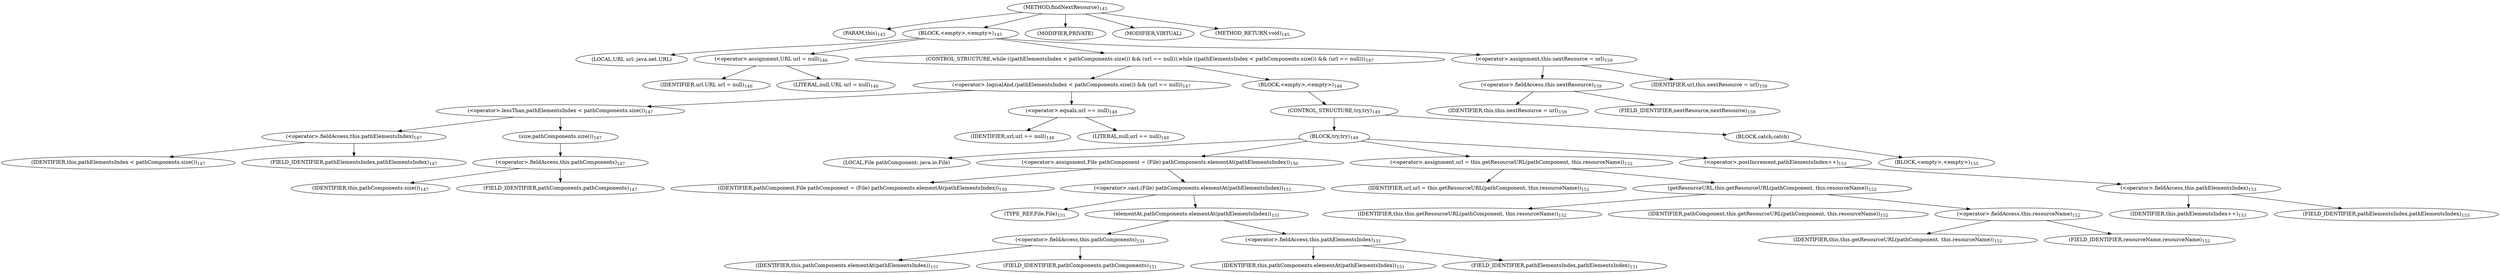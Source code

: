 digraph "findNextResource" {  
"232" [label = <(METHOD,findNextResource)<SUB>145</SUB>> ]
"13" [label = <(PARAM,this)<SUB>145</SUB>> ]
"233" [label = <(BLOCK,&lt;empty&gt;,&lt;empty&gt;)<SUB>145</SUB>> ]
"234" [label = <(LOCAL,URL url: java.net.URL)> ]
"235" [label = <(&lt;operator&gt;.assignment,URL url = null)<SUB>146</SUB>> ]
"236" [label = <(IDENTIFIER,url,URL url = null)<SUB>146</SUB>> ]
"237" [label = <(LITERAL,null,URL url = null)<SUB>146</SUB>> ]
"238" [label = <(CONTROL_STRUCTURE,while ((pathElementsIndex &lt; pathComponents.size()) &amp;&amp; (url == null)),while ((pathElementsIndex &lt; pathComponents.size()) &amp;&amp; (url == null)))<SUB>147</SUB>> ]
"239" [label = <(&lt;operator&gt;.logicalAnd,(pathElementsIndex &lt; pathComponents.size()) &amp;&amp; (url == null))<SUB>147</SUB>> ]
"240" [label = <(&lt;operator&gt;.lessThan,pathElementsIndex &lt; pathComponents.size())<SUB>147</SUB>> ]
"241" [label = <(&lt;operator&gt;.fieldAccess,this.pathElementsIndex)<SUB>147</SUB>> ]
"242" [label = <(IDENTIFIER,this,pathElementsIndex &lt; pathComponents.size())<SUB>147</SUB>> ]
"243" [label = <(FIELD_IDENTIFIER,pathElementsIndex,pathElementsIndex)<SUB>147</SUB>> ]
"244" [label = <(size,pathComponents.size())<SUB>147</SUB>> ]
"245" [label = <(&lt;operator&gt;.fieldAccess,this.pathComponents)<SUB>147</SUB>> ]
"246" [label = <(IDENTIFIER,this,pathComponents.size())<SUB>147</SUB>> ]
"247" [label = <(FIELD_IDENTIFIER,pathComponents,pathComponents)<SUB>147</SUB>> ]
"248" [label = <(&lt;operator&gt;.equals,url == null)<SUB>148</SUB>> ]
"249" [label = <(IDENTIFIER,url,url == null)<SUB>148</SUB>> ]
"250" [label = <(LITERAL,null,url == null)<SUB>148</SUB>> ]
"251" [label = <(BLOCK,&lt;empty&gt;,&lt;empty&gt;)<SUB>148</SUB>> ]
"252" [label = <(CONTROL_STRUCTURE,try,try)<SUB>149</SUB>> ]
"253" [label = <(BLOCK,try,try)<SUB>149</SUB>> ]
"254" [label = <(LOCAL,File pathComponent: java.io.File)> ]
"255" [label = <(&lt;operator&gt;.assignment,File pathComponent = (File) pathComponents.elementAt(pathElementsIndex))<SUB>150</SUB>> ]
"256" [label = <(IDENTIFIER,pathComponent,File pathComponent = (File) pathComponents.elementAt(pathElementsIndex))<SUB>150</SUB>> ]
"257" [label = <(&lt;operator&gt;.cast,(File) pathComponents.elementAt(pathElementsIndex))<SUB>151</SUB>> ]
"258" [label = <(TYPE_REF,File,File)<SUB>151</SUB>> ]
"259" [label = <(elementAt,pathComponents.elementAt(pathElementsIndex))<SUB>151</SUB>> ]
"260" [label = <(&lt;operator&gt;.fieldAccess,this.pathComponents)<SUB>151</SUB>> ]
"261" [label = <(IDENTIFIER,this,pathComponents.elementAt(pathElementsIndex))<SUB>151</SUB>> ]
"262" [label = <(FIELD_IDENTIFIER,pathComponents,pathComponents)<SUB>151</SUB>> ]
"263" [label = <(&lt;operator&gt;.fieldAccess,this.pathElementsIndex)<SUB>151</SUB>> ]
"264" [label = <(IDENTIFIER,this,pathComponents.elementAt(pathElementsIndex))<SUB>151</SUB>> ]
"265" [label = <(FIELD_IDENTIFIER,pathElementsIndex,pathElementsIndex)<SUB>151</SUB>> ]
"266" [label = <(&lt;operator&gt;.assignment,url = this.getResourceURL(pathComponent, this.resourceName))<SUB>152</SUB>> ]
"267" [label = <(IDENTIFIER,url,url = this.getResourceURL(pathComponent, this.resourceName))<SUB>152</SUB>> ]
"268" [label = <(getResourceURL,this.getResourceURL(pathComponent, this.resourceName))<SUB>152</SUB>> ]
"14" [label = <(IDENTIFIER,this,this.getResourceURL(pathComponent, this.resourceName))<SUB>152</SUB>> ]
"269" [label = <(IDENTIFIER,pathComponent,this.getResourceURL(pathComponent, this.resourceName))<SUB>152</SUB>> ]
"270" [label = <(&lt;operator&gt;.fieldAccess,this.resourceName)<SUB>152</SUB>> ]
"12" [label = <(IDENTIFIER,this,this.getResourceURL(pathComponent, this.resourceName))<SUB>152</SUB>> ]
"271" [label = <(FIELD_IDENTIFIER,resourceName,resourceName)<SUB>152</SUB>> ]
"272" [label = <(&lt;operator&gt;.postIncrement,pathElementsIndex++)<SUB>153</SUB>> ]
"273" [label = <(&lt;operator&gt;.fieldAccess,this.pathElementsIndex)<SUB>153</SUB>> ]
"274" [label = <(IDENTIFIER,this,pathElementsIndex++)<SUB>153</SUB>> ]
"275" [label = <(FIELD_IDENTIFIER,pathElementsIndex,pathElementsIndex)<SUB>153</SUB>> ]
"276" [label = <(BLOCK,catch,catch)> ]
"277" [label = <(BLOCK,&lt;empty&gt;,&lt;empty&gt;)<SUB>155</SUB>> ]
"278" [label = <(&lt;operator&gt;.assignment,this.nextResource = url)<SUB>159</SUB>> ]
"279" [label = <(&lt;operator&gt;.fieldAccess,this.nextResource)<SUB>159</SUB>> ]
"15" [label = <(IDENTIFIER,this,this.nextResource = url)<SUB>159</SUB>> ]
"280" [label = <(FIELD_IDENTIFIER,nextResource,nextResource)<SUB>159</SUB>> ]
"281" [label = <(IDENTIFIER,url,this.nextResource = url)<SUB>159</SUB>> ]
"282" [label = <(MODIFIER,PRIVATE)> ]
"283" [label = <(MODIFIER,VIRTUAL)> ]
"284" [label = <(METHOD_RETURN,void)<SUB>145</SUB>> ]
  "232" -> "13" 
  "232" -> "233" 
  "232" -> "282" 
  "232" -> "283" 
  "232" -> "284" 
  "233" -> "234" 
  "233" -> "235" 
  "233" -> "238" 
  "233" -> "278" 
  "235" -> "236" 
  "235" -> "237" 
  "238" -> "239" 
  "238" -> "251" 
  "239" -> "240" 
  "239" -> "248" 
  "240" -> "241" 
  "240" -> "244" 
  "241" -> "242" 
  "241" -> "243" 
  "244" -> "245" 
  "245" -> "246" 
  "245" -> "247" 
  "248" -> "249" 
  "248" -> "250" 
  "251" -> "252" 
  "252" -> "253" 
  "252" -> "276" 
  "253" -> "254" 
  "253" -> "255" 
  "253" -> "266" 
  "253" -> "272" 
  "255" -> "256" 
  "255" -> "257" 
  "257" -> "258" 
  "257" -> "259" 
  "259" -> "260" 
  "259" -> "263" 
  "260" -> "261" 
  "260" -> "262" 
  "263" -> "264" 
  "263" -> "265" 
  "266" -> "267" 
  "266" -> "268" 
  "268" -> "14" 
  "268" -> "269" 
  "268" -> "270" 
  "270" -> "12" 
  "270" -> "271" 
  "272" -> "273" 
  "273" -> "274" 
  "273" -> "275" 
  "276" -> "277" 
  "278" -> "279" 
  "278" -> "281" 
  "279" -> "15" 
  "279" -> "280" 
}
